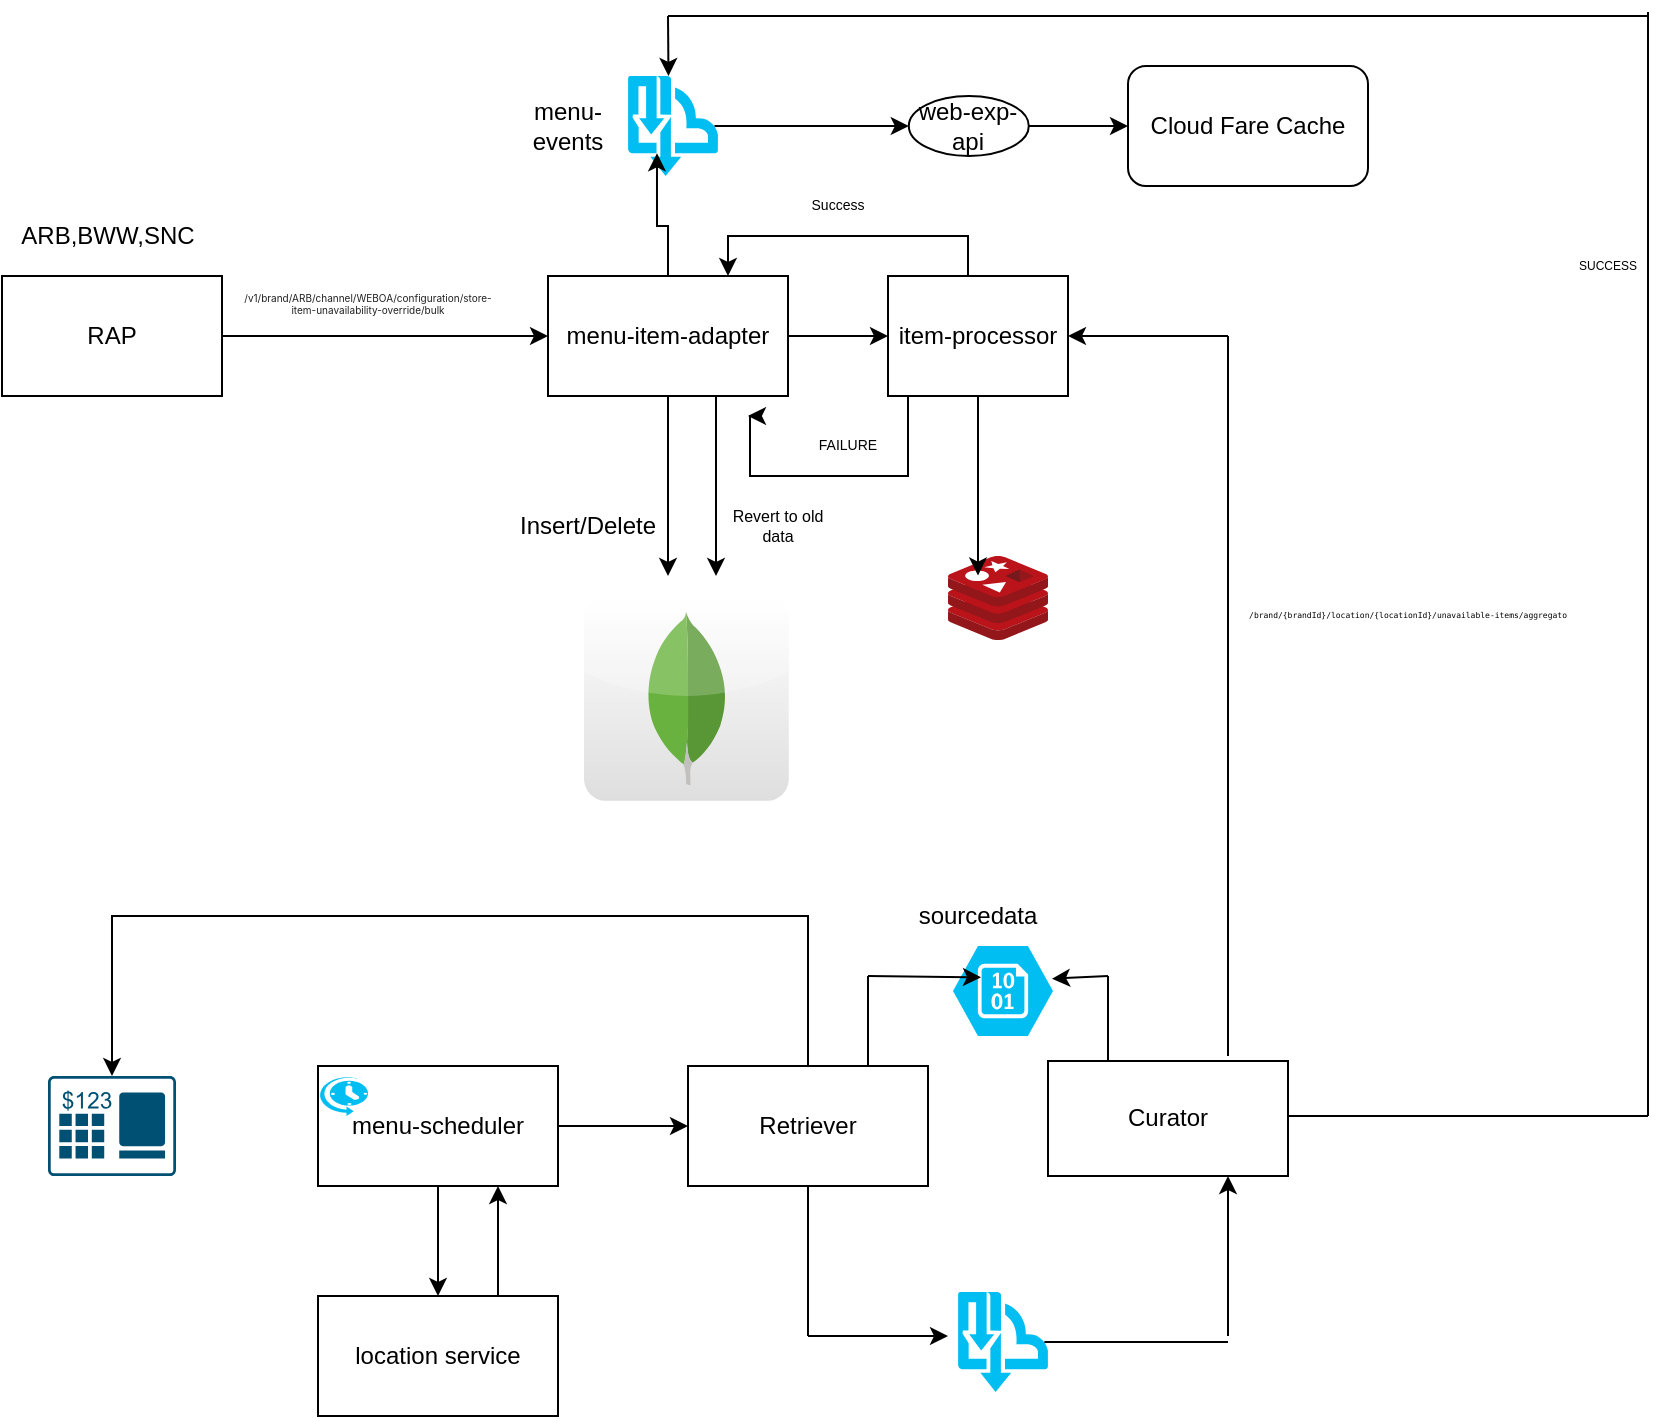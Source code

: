 <mxfile version="25.0.3">
  <diagram name="Page-1" id="b0KYnCoXIlb_PHSSbA_m">
    <mxGraphModel dx="794" dy="458" grid="1" gridSize="10" guides="1" tooltips="1" connect="1" arrows="1" fold="1" page="1" pageScale="1" pageWidth="850" pageHeight="1100" math="0" shadow="0">
      <root>
        <mxCell id="0" />
        <mxCell id="1" parent="0" />
        <mxCell id="yfFJLknTkizyPdS-e0Tf-38" style="edgeStyle=orthogonalEdgeStyle;rounded=0;orthogonalLoop=1;jettySize=auto;html=1;entryX=0;entryY=0.5;entryDx=0;entryDy=0;" parent="1" source="yfFJLknTkizyPdS-e0Tf-2" target="yfFJLknTkizyPdS-e0Tf-4" edge="1">
          <mxGeometry relative="1" as="geometry" />
        </mxCell>
        <mxCell id="yfFJLknTkizyPdS-e0Tf-2" value="RAP" style="rounded=0;whiteSpace=wrap;html=1;" parent="1" vertex="1">
          <mxGeometry x="7" y="170" width="110" height="60" as="geometry" />
        </mxCell>
        <mxCell id="yfFJLknTkizyPdS-e0Tf-6" style="edgeStyle=orthogonalEdgeStyle;rounded=0;orthogonalLoop=1;jettySize=auto;html=1;" parent="1" source="yfFJLknTkizyPdS-e0Tf-4" edge="1">
          <mxGeometry relative="1" as="geometry">
            <mxPoint x="340" y="320" as="targetPoint" />
          </mxGeometry>
        </mxCell>
        <mxCell id="yfFJLknTkizyPdS-e0Tf-17" value="" style="edgeStyle=orthogonalEdgeStyle;rounded=0;orthogonalLoop=1;jettySize=auto;html=1;" parent="1" source="yfFJLknTkizyPdS-e0Tf-4" target="yfFJLknTkizyPdS-e0Tf-9" edge="1">
          <mxGeometry relative="1" as="geometry" />
        </mxCell>
        <mxCell id="yfFJLknTkizyPdS-e0Tf-4" value="menu-item-adapter" style="rounded=0;whiteSpace=wrap;html=1;" parent="1" vertex="1">
          <mxGeometry x="280" y="170" width="120" height="60" as="geometry" />
        </mxCell>
        <mxCell id="yfFJLknTkizyPdS-e0Tf-5" value="" style="dashed=0;outlineConnect=0;html=1;align=center;labelPosition=center;verticalLabelPosition=bottom;verticalAlign=top;shape=mxgraph.webicons.mongodb;gradientColor=#DFDEDE" parent="1" vertex="1">
          <mxGeometry x="298" y="330" width="102.4" height="102.4" as="geometry" />
        </mxCell>
        <mxCell id="yfFJLknTkizyPdS-e0Tf-7" value="Insert/Delete" style="text;html=1;align=center;verticalAlign=middle;whiteSpace=wrap;rounded=0;" parent="1" vertex="1">
          <mxGeometry x="270" y="280" width="60" height="30" as="geometry" />
        </mxCell>
        <mxCell id="yfFJLknTkizyPdS-e0Tf-19" style="edgeStyle=orthogonalEdgeStyle;rounded=0;orthogonalLoop=1;jettySize=auto;html=1;" parent="1" source="yfFJLknTkizyPdS-e0Tf-9" edge="1">
          <mxGeometry relative="1" as="geometry">
            <mxPoint x="380" y="240" as="targetPoint" />
            <Array as="points">
              <mxPoint x="460" y="270" />
              <mxPoint x="381" y="270" />
            </Array>
          </mxGeometry>
        </mxCell>
        <mxCell id="yfFJLknTkizyPdS-e0Tf-32" style="edgeStyle=orthogonalEdgeStyle;rounded=0;orthogonalLoop=1;jettySize=auto;html=1;entryX=0.75;entryY=0;entryDx=0;entryDy=0;" parent="1" source="yfFJLknTkizyPdS-e0Tf-9" target="yfFJLknTkizyPdS-e0Tf-4" edge="1">
          <mxGeometry relative="1" as="geometry">
            <Array as="points">
              <mxPoint x="490" y="150" />
              <mxPoint x="370" y="150" />
            </Array>
          </mxGeometry>
        </mxCell>
        <mxCell id="yfFJLknTkizyPdS-e0Tf-9" value="item-processor" style="rounded=0;whiteSpace=wrap;html=1;" parent="1" vertex="1">
          <mxGeometry x="450" y="170" width="90" height="60" as="geometry" />
        </mxCell>
        <mxCell id="yfFJLknTkizyPdS-e0Tf-10" value="" style="image;sketch=0;aspect=fixed;html=1;points=[];align=center;fontSize=12;image=img/lib/mscae/Cache_Redis_Product.svg;" parent="1" vertex="1">
          <mxGeometry x="480" y="310" width="50" height="42" as="geometry" />
        </mxCell>
        <mxCell id="yfFJLknTkizyPdS-e0Tf-20" value="FAILURE" style="text;html=1;align=center;verticalAlign=middle;whiteSpace=wrap;rounded=0;fontSize=7;" parent="1" vertex="1">
          <mxGeometry x="400.4" y="240" width="60" height="30" as="geometry" />
        </mxCell>
        <mxCell id="yfFJLknTkizyPdS-e0Tf-22" style="edgeStyle=orthogonalEdgeStyle;rounded=0;orthogonalLoop=1;jettySize=auto;html=1;entryX=0.3;entryY=0.233;entryDx=0;entryDy=0;entryPerimeter=0;" parent="1" source="yfFJLknTkizyPdS-e0Tf-9" target="yfFJLknTkizyPdS-e0Tf-10" edge="1">
          <mxGeometry relative="1" as="geometry" />
        </mxCell>
        <mxCell id="yfFJLknTkizyPdS-e0Tf-27" style="edgeStyle=orthogonalEdgeStyle;rounded=0;orthogonalLoop=1;jettySize=auto;html=1;exitX=0.96;exitY=0.5;exitDx=0;exitDy=0;exitPerimeter=0;" parent="1" source="yfFJLknTkizyPdS-e0Tf-23" target="yfFJLknTkizyPdS-e0Tf-26" edge="1">
          <mxGeometry relative="1" as="geometry">
            <Array as="points">
              <mxPoint x="450" y="95" />
              <mxPoint x="450" y="95" />
            </Array>
          </mxGeometry>
        </mxCell>
        <mxCell id="yfFJLknTkizyPdS-e0Tf-23" value="" style="verticalLabelPosition=bottom;html=1;verticalAlign=top;align=center;strokeColor=none;fillColor=#00BEF2;shape=mxgraph.azure.service_bus_topics_and_subscriptions;pointerEvents=1;" parent="1" vertex="1">
          <mxGeometry x="320" y="70" width="45" height="50" as="geometry" />
        </mxCell>
        <mxCell id="yfFJLknTkizyPdS-e0Tf-28" style="edgeStyle=orthogonalEdgeStyle;rounded=0;orthogonalLoop=1;jettySize=auto;html=1;" parent="1" source="yfFJLknTkizyPdS-e0Tf-26" target="yfFJLknTkizyPdS-e0Tf-29" edge="1">
          <mxGeometry relative="1" as="geometry">
            <mxPoint x="580" y="105" as="targetPoint" />
          </mxGeometry>
        </mxCell>
        <mxCell id="yfFJLknTkizyPdS-e0Tf-26" value="web-exp-api" style="ellipse;whiteSpace=wrap;html=1;" parent="1" vertex="1">
          <mxGeometry x="460.4" y="80" width="60" height="30" as="geometry" />
        </mxCell>
        <mxCell id="yfFJLknTkizyPdS-e0Tf-29" value="Cloud Fare Cache" style="rounded=1;whiteSpace=wrap;html=1;" parent="1" vertex="1">
          <mxGeometry x="570" y="65" width="120" height="60" as="geometry" />
        </mxCell>
        <mxCell id="yfFJLknTkizyPdS-e0Tf-30" style="edgeStyle=orthogonalEdgeStyle;rounded=0;orthogonalLoop=1;jettySize=auto;html=1;exitX=0.5;exitY=0;exitDx=0;exitDy=0;entryX=0.322;entryY=0.773;entryDx=0;entryDy=0;entryPerimeter=0;" parent="1" source="yfFJLknTkizyPdS-e0Tf-4" target="yfFJLknTkizyPdS-e0Tf-23" edge="1">
          <mxGeometry relative="1" as="geometry" />
        </mxCell>
        <mxCell id="yfFJLknTkizyPdS-e0Tf-33" value="Success" style="text;html=1;align=center;verticalAlign=middle;whiteSpace=wrap;rounded=0;fontSize=7;" parent="1" vertex="1">
          <mxGeometry x="395" y="120" width="60" height="30" as="geometry" />
        </mxCell>
        <mxCell id="yfFJLknTkizyPdS-e0Tf-34" value="" style="endArrow=classic;html=1;rounded=0;exitX=0.7;exitY=1;exitDx=0;exitDy=0;exitPerimeter=0;" parent="1" source="yfFJLknTkizyPdS-e0Tf-4" edge="1">
          <mxGeometry width="50" height="50" relative="1" as="geometry">
            <mxPoint x="560" y="240" as="sourcePoint" />
            <mxPoint x="364" y="320" as="targetPoint" />
          </mxGeometry>
        </mxCell>
        <mxCell id="yfFJLknTkizyPdS-e0Tf-35" value="Revert to old data" style="text;html=1;align=center;verticalAlign=middle;whiteSpace=wrap;rounded=0;fontSize=8;" parent="1" vertex="1">
          <mxGeometry x="365" y="280" width="60" height="30" as="geometry" />
        </mxCell>
        <mxCell id="yfFJLknTkizyPdS-e0Tf-37" value="menu-events" style="text;html=1;align=center;verticalAlign=middle;whiteSpace=wrap;rounded=0;" parent="1" vertex="1">
          <mxGeometry x="260" y="80" width="60" height="30" as="geometry" />
        </mxCell>
        <mxCell id="T91lukvXb_u0VzmzpXXl-1" value="ARB,BWW,SNC" style="text;html=1;align=center;verticalAlign=middle;whiteSpace=wrap;rounded=0;" vertex="1" parent="1">
          <mxGeometry x="30" y="135" width="60" height="30" as="geometry" />
        </mxCell>
        <mxCell id="T91lukvXb_u0VzmzpXXl-6" value="" style="sketch=0;points=[[0.015,0.015,0],[0.985,0.015,0],[0.985,0.985,0],[0.015,0.985,0],[0.25,0,0],[0.5,0,0],[0.75,0,0],[1,0.25,0],[1,0.5,0],[1,0.75,0],[0.75,1,0],[0.5,1,0],[0.25,1,0],[0,0.75,0],[0,0.5,0],[0,0.25,0]];verticalLabelPosition=bottom;html=1;verticalAlign=top;aspect=fixed;align=center;pointerEvents=1;shape=mxgraph.cisco19.pos;fillColor=#005073;strokeColor=none;" vertex="1" parent="1">
          <mxGeometry x="30" y="570" width="64" height="50" as="geometry" />
        </mxCell>
        <mxCell id="T91lukvXb_u0VzmzpXXl-13" style="edgeStyle=orthogonalEdgeStyle;rounded=0;orthogonalLoop=1;jettySize=auto;html=1;entryX=0.5;entryY=0;entryDx=0;entryDy=0;" edge="1" parent="1" source="T91lukvXb_u0VzmzpXXl-7" target="T91lukvXb_u0VzmzpXXl-12">
          <mxGeometry relative="1" as="geometry" />
        </mxCell>
        <mxCell id="T91lukvXb_u0VzmzpXXl-15" style="edgeStyle=orthogonalEdgeStyle;rounded=0;orthogonalLoop=1;jettySize=auto;html=1;exitX=1;exitY=0.5;exitDx=0;exitDy=0;entryX=0;entryY=0.5;entryDx=0;entryDy=0;" edge="1" parent="1" source="T91lukvXb_u0VzmzpXXl-7" target="T91lukvXb_u0VzmzpXXl-10">
          <mxGeometry relative="1" as="geometry" />
        </mxCell>
        <mxCell id="T91lukvXb_u0VzmzpXXl-7" value="menu-scheduler" style="rounded=0;whiteSpace=wrap;html=1;" vertex="1" parent="1">
          <mxGeometry x="165" y="565" width="120" height="60" as="geometry" />
        </mxCell>
        <mxCell id="T91lukvXb_u0VzmzpXXl-8" value="" style="verticalLabelPosition=bottom;html=1;verticalAlign=top;align=center;strokeColor=none;fillColor=#00BEF2;shape=mxgraph.azure.scheduler;pointerEvents=1;" vertex="1" parent="1">
          <mxGeometry x="165" y="570" width="25" height="20" as="geometry" />
        </mxCell>
        <mxCell id="T91lukvXb_u0VzmzpXXl-10" value="Retriever" style="rounded=0;whiteSpace=wrap;html=1;" vertex="1" parent="1">
          <mxGeometry x="350" y="565" width="120" height="60" as="geometry" />
        </mxCell>
        <mxCell id="T91lukvXb_u0VzmzpXXl-11" value="Curator" style="rounded=0;whiteSpace=wrap;html=1;" vertex="1" parent="1">
          <mxGeometry x="530" y="562.5" width="120" height="57.5" as="geometry" />
        </mxCell>
        <mxCell id="T91lukvXb_u0VzmzpXXl-14" style="edgeStyle=orthogonalEdgeStyle;rounded=0;orthogonalLoop=1;jettySize=auto;html=1;exitX=0.75;exitY=0;exitDx=0;exitDy=0;entryX=0.75;entryY=1;entryDx=0;entryDy=0;" edge="1" parent="1" source="T91lukvXb_u0VzmzpXXl-12" target="T91lukvXb_u0VzmzpXXl-7">
          <mxGeometry relative="1" as="geometry" />
        </mxCell>
        <mxCell id="T91lukvXb_u0VzmzpXXl-12" value="location service" style="rounded=0;whiteSpace=wrap;html=1;" vertex="1" parent="1">
          <mxGeometry x="165" y="680" width="120" height="60" as="geometry" />
        </mxCell>
        <mxCell id="T91lukvXb_u0VzmzpXXl-18" style="edgeStyle=orthogonalEdgeStyle;rounded=0;orthogonalLoop=1;jettySize=auto;html=1;entryX=0.5;entryY=0;entryDx=0;entryDy=0;entryPerimeter=0;" edge="1" parent="1" source="T91lukvXb_u0VzmzpXXl-10" target="T91lukvXb_u0VzmzpXXl-6">
          <mxGeometry relative="1" as="geometry">
            <Array as="points">
              <mxPoint x="410" y="490" />
              <mxPoint x="62" y="490" />
            </Array>
          </mxGeometry>
        </mxCell>
        <mxCell id="T91lukvXb_u0VzmzpXXl-19" value="" style="verticalLabelPosition=bottom;html=1;verticalAlign=top;align=center;strokeColor=none;fillColor=#00BEF2;shape=mxgraph.azure.storage_blob;" vertex="1" parent="1">
          <mxGeometry x="482.5" y="505" width="50" height="45" as="geometry" />
        </mxCell>
        <mxCell id="T91lukvXb_u0VzmzpXXl-22" value="sourcedata" style="text;html=1;align=center;verticalAlign=middle;whiteSpace=wrap;rounded=0;" vertex="1" parent="1">
          <mxGeometry x="465" y="475" width="60" height="30" as="geometry" />
        </mxCell>
        <mxCell id="T91lukvXb_u0VzmzpXXl-25" value="" style="verticalLabelPosition=bottom;html=1;verticalAlign=top;align=center;strokeColor=none;fillColor=#00BEF2;shape=mxgraph.azure.service_bus_topics_and_subscriptions;pointerEvents=1;" vertex="1" parent="1">
          <mxGeometry x="485" y="678" width="45" height="50" as="geometry" />
        </mxCell>
        <mxCell id="T91lukvXb_u0VzmzpXXl-32" value="" style="endArrow=none;html=1;rounded=0;entryX=0.75;entryY=0;entryDx=0;entryDy=0;" edge="1" parent="1" target="T91lukvXb_u0VzmzpXXl-10">
          <mxGeometry width="50" height="50" relative="1" as="geometry">
            <mxPoint x="440" y="520" as="sourcePoint" />
            <mxPoint x="430" y="610" as="targetPoint" />
          </mxGeometry>
        </mxCell>
        <mxCell id="T91lukvXb_u0VzmzpXXl-33" value="" style="endArrow=classic;html=1;rounded=0;entryX=0.28;entryY=0.348;entryDx=0;entryDy=0;entryPerimeter=0;" edge="1" parent="1" target="T91lukvXb_u0VzmzpXXl-19">
          <mxGeometry width="50" height="50" relative="1" as="geometry">
            <mxPoint x="440" y="520" as="sourcePoint" />
            <mxPoint x="430" y="610" as="targetPoint" />
          </mxGeometry>
        </mxCell>
        <mxCell id="T91lukvXb_u0VzmzpXXl-34" value="" style="endArrow=none;html=1;rounded=0;exitX=0.25;exitY=0;exitDx=0;exitDy=0;" edge="1" parent="1" source="T91lukvXb_u0VzmzpXXl-11">
          <mxGeometry width="50" height="50" relative="1" as="geometry">
            <mxPoint x="380" y="660" as="sourcePoint" />
            <mxPoint x="560" y="520" as="targetPoint" />
            <Array as="points" />
          </mxGeometry>
        </mxCell>
        <mxCell id="T91lukvXb_u0VzmzpXXl-36" value="" style="endArrow=none;html=1;rounded=0;" edge="1" parent="1">
          <mxGeometry width="50" height="50" relative="1" as="geometry">
            <mxPoint x="620" y="560" as="sourcePoint" />
            <mxPoint x="620" y="200" as="targetPoint" />
          </mxGeometry>
        </mxCell>
        <mxCell id="T91lukvXb_u0VzmzpXXl-37" value="" style="endArrow=classic;html=1;rounded=0;entryX=1;entryY=0.5;entryDx=0;entryDy=0;" edge="1" parent="1" target="yfFJLknTkizyPdS-e0Tf-9">
          <mxGeometry width="50" height="50" relative="1" as="geometry">
            <mxPoint x="620" y="200" as="sourcePoint" />
            <mxPoint x="430" y="310" as="targetPoint" />
          </mxGeometry>
        </mxCell>
        <mxCell id="T91lukvXb_u0VzmzpXXl-38" value="&lt;span style=&quot;color: rgb(33, 33, 33); font-family: Inter, system-ui, -apple-system, BlinkMacSystemFont, &amp;quot;Segoe UI&amp;quot;, Roboto, Oxygen, Ubuntu, Cantarell, &amp;quot;Fira Sans&amp;quot;, &amp;quot;Droid Sans&amp;quot;, Helvetica, Arial, sans-serif; text-align: left; white-space-collapse: preserve; background-color: rgb(255, 255, 255);&quot;&gt;/v1/brand/ARB/channel/WEBOA/configuration/store-item-unavailability-override/bulk&lt;/span&gt;" style="text;html=1;align=center;verticalAlign=middle;whiteSpace=wrap;rounded=0;fontSize=5;" vertex="1" parent="1">
          <mxGeometry x="160" y="170" width="60" height="25" as="geometry" />
        </mxCell>
        <mxCell id="T91lukvXb_u0VzmzpXXl-40" value="&lt;div style=&quot;background-color: rgb(255, 255, 255);&quot;&gt;&lt;pre style=&quot;font-family: &amp;quot;JetBrains Mono&amp;quot;, monospace;&quot;&gt;&lt;font style=&quot;font-size: 4px;&quot;&gt;/brand/{brandId}/location/{locationId}/unavailable-items/aggregato&lt;/font&gt;&lt;/pre&gt;&lt;/div&gt;" style="text;html=1;align=center;verticalAlign=middle;whiteSpace=wrap;rounded=0;" vertex="1" parent="1">
          <mxGeometry x="680" y="322" width="60" height="30" as="geometry" />
        </mxCell>
        <mxCell id="T91lukvXb_u0VzmzpXXl-41" value="SUCCESS" style="text;html=1;align=center;verticalAlign=middle;whiteSpace=wrap;rounded=0;fontSize=6;" vertex="1" parent="1">
          <mxGeometry x="780" y="150" width="60" height="30" as="geometry" />
        </mxCell>
        <mxCell id="T91lukvXb_u0VzmzpXXl-42" value="" style="endArrow=none;html=1;rounded=0;" edge="1" parent="1">
          <mxGeometry width="50" height="50" relative="1" as="geometry">
            <mxPoint x="650" y="590" as="sourcePoint" />
            <mxPoint x="830" y="590" as="targetPoint" />
          </mxGeometry>
        </mxCell>
        <mxCell id="T91lukvXb_u0VzmzpXXl-48" value="" style="endArrow=none;html=1;rounded=0;" edge="1" parent="1">
          <mxGeometry width="50" height="50" relative="1" as="geometry">
            <mxPoint x="830" y="590" as="sourcePoint" />
            <mxPoint x="830" y="38" as="targetPoint" />
          </mxGeometry>
        </mxCell>
        <mxCell id="T91lukvXb_u0VzmzpXXl-49" value="" style="endArrow=none;html=1;rounded=0;" edge="1" parent="1">
          <mxGeometry width="50" height="50" relative="1" as="geometry">
            <mxPoint x="340" y="40" as="sourcePoint" />
            <mxPoint x="830" y="40" as="targetPoint" />
          </mxGeometry>
        </mxCell>
        <mxCell id="T91lukvXb_u0VzmzpXXl-50" value="" style="endArrow=classic;html=1;rounded=0;entryX=0.45;entryY=0;entryDx=0;entryDy=0;entryPerimeter=0;" edge="1" parent="1" target="yfFJLknTkizyPdS-e0Tf-23">
          <mxGeometry width="50" height="50" relative="1" as="geometry">
            <mxPoint x="340" y="40" as="sourcePoint" />
            <mxPoint x="540" y="70" as="targetPoint" />
          </mxGeometry>
        </mxCell>
        <mxCell id="T91lukvXb_u0VzmzpXXl-51" value="" style="endArrow=classic;html=1;rounded=0;entryX=0.99;entryY=0.363;entryDx=0;entryDy=0;entryPerimeter=0;" edge="1" parent="1" target="T91lukvXb_u0VzmzpXXl-19">
          <mxGeometry width="50" height="50" relative="1" as="geometry">
            <mxPoint x="560" y="520" as="sourcePoint" />
            <mxPoint x="540" y="470" as="targetPoint" />
          </mxGeometry>
        </mxCell>
        <mxCell id="T91lukvXb_u0VzmzpXXl-53" value="" style="endArrow=none;html=1;rounded=0;exitX=0.5;exitY=1;exitDx=0;exitDy=0;" edge="1" parent="1" source="T91lukvXb_u0VzmzpXXl-10">
          <mxGeometry width="50" height="50" relative="1" as="geometry">
            <mxPoint x="490" y="520" as="sourcePoint" />
            <mxPoint x="410" y="700" as="targetPoint" />
          </mxGeometry>
        </mxCell>
        <mxCell id="T91lukvXb_u0VzmzpXXl-58" value="" style="endArrow=classic;html=1;rounded=0;" edge="1" parent="1">
          <mxGeometry width="50" height="50" relative="1" as="geometry">
            <mxPoint x="410" y="700" as="sourcePoint" />
            <mxPoint x="480" y="700" as="targetPoint" />
          </mxGeometry>
        </mxCell>
        <mxCell id="T91lukvXb_u0VzmzpXXl-59" value="" style="endArrow=none;html=1;rounded=0;exitX=0.96;exitY=0.5;exitDx=0;exitDy=0;exitPerimeter=0;" edge="1" parent="1" source="T91lukvXb_u0VzmzpXXl-25">
          <mxGeometry width="50" height="50" relative="1" as="geometry">
            <mxPoint x="540" y="690" as="sourcePoint" />
            <mxPoint x="620" y="703" as="targetPoint" />
          </mxGeometry>
        </mxCell>
        <mxCell id="T91lukvXb_u0VzmzpXXl-60" value="" style="endArrow=classic;html=1;rounded=0;entryX=0.75;entryY=1;entryDx=0;entryDy=0;" edge="1" parent="1" target="T91lukvXb_u0VzmzpXXl-11">
          <mxGeometry width="50" height="50" relative="1" as="geometry">
            <mxPoint x="620" y="700" as="sourcePoint" />
            <mxPoint x="670" y="650" as="targetPoint" />
          </mxGeometry>
        </mxCell>
      </root>
    </mxGraphModel>
  </diagram>
</mxfile>
